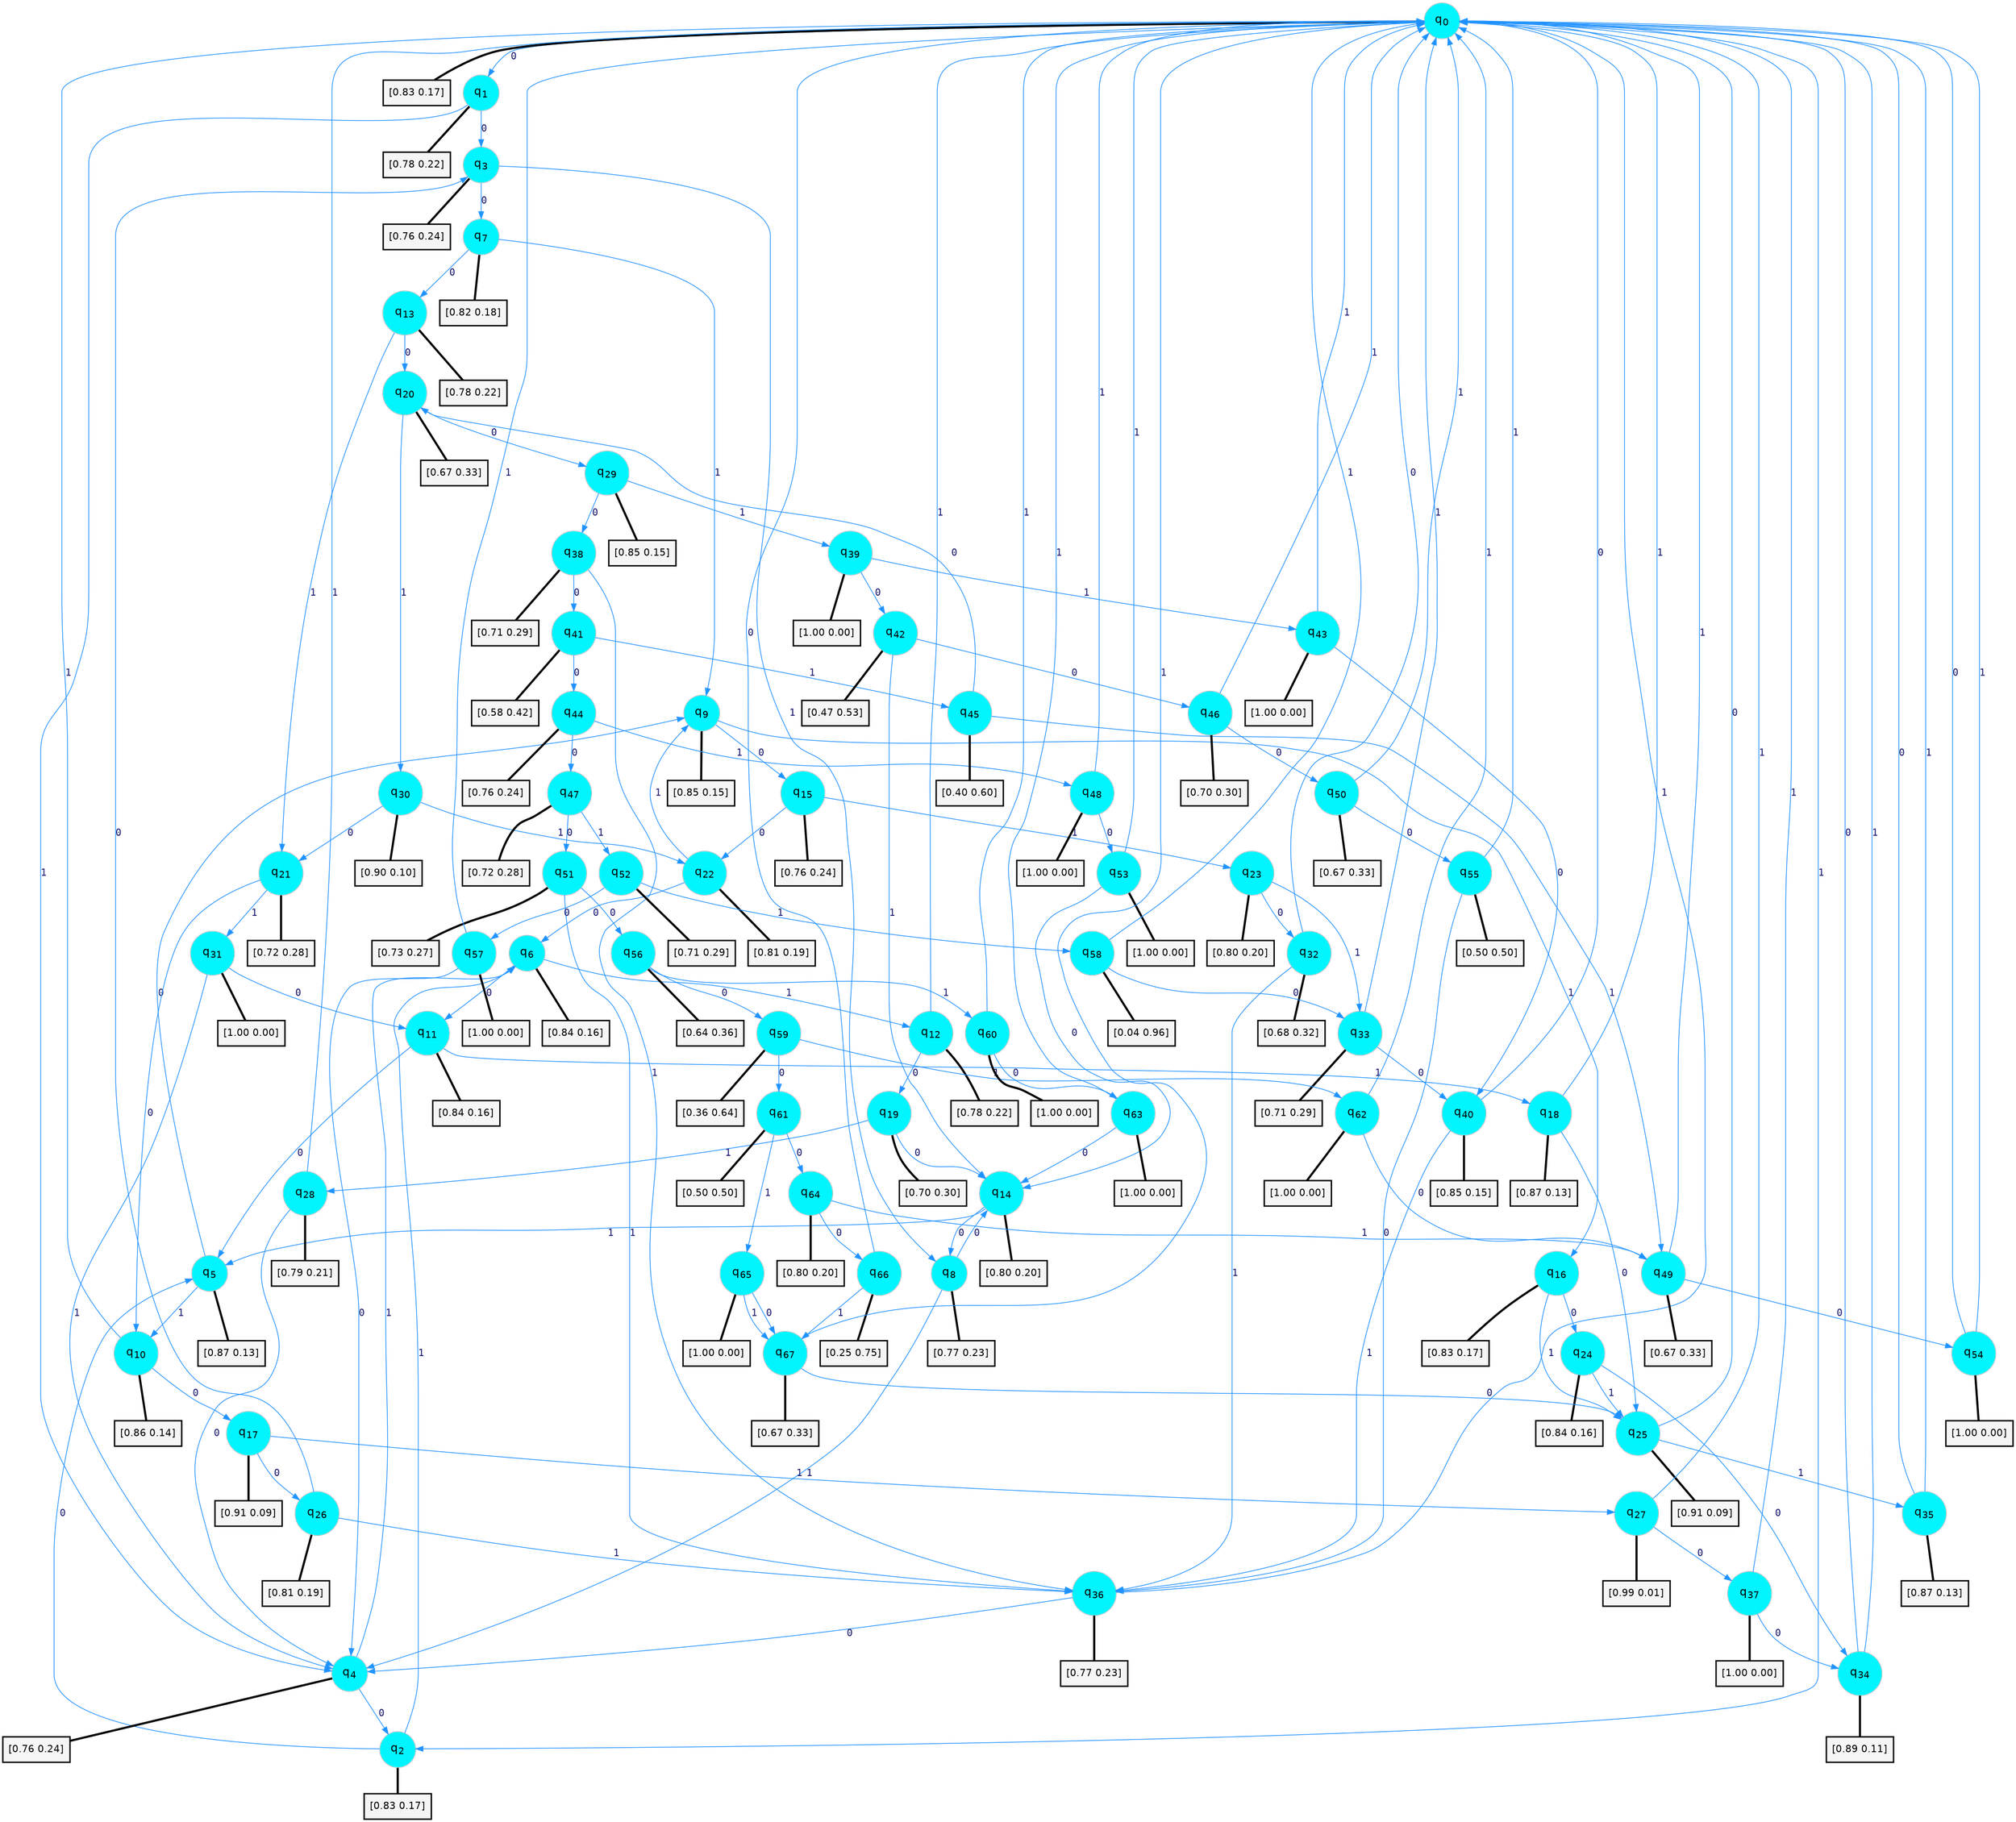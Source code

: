 digraph G {
graph [
bgcolor=transparent, dpi=300, rankdir=TD, size="40,25"];
node [
color=gray, fillcolor=turquoise1, fontcolor=black, fontname=Helvetica, fontsize=16, fontweight=bold, shape=circle, style=filled];
edge [
arrowsize=1, color=dodgerblue1, fontcolor=midnightblue, fontname=courier, fontweight=bold, penwidth=1, style=solid, weight=20];
0[label=<q<SUB>0</SUB>>];
1[label=<q<SUB>1</SUB>>];
2[label=<q<SUB>2</SUB>>];
3[label=<q<SUB>3</SUB>>];
4[label=<q<SUB>4</SUB>>];
5[label=<q<SUB>5</SUB>>];
6[label=<q<SUB>6</SUB>>];
7[label=<q<SUB>7</SUB>>];
8[label=<q<SUB>8</SUB>>];
9[label=<q<SUB>9</SUB>>];
10[label=<q<SUB>10</SUB>>];
11[label=<q<SUB>11</SUB>>];
12[label=<q<SUB>12</SUB>>];
13[label=<q<SUB>13</SUB>>];
14[label=<q<SUB>14</SUB>>];
15[label=<q<SUB>15</SUB>>];
16[label=<q<SUB>16</SUB>>];
17[label=<q<SUB>17</SUB>>];
18[label=<q<SUB>18</SUB>>];
19[label=<q<SUB>19</SUB>>];
20[label=<q<SUB>20</SUB>>];
21[label=<q<SUB>21</SUB>>];
22[label=<q<SUB>22</SUB>>];
23[label=<q<SUB>23</SUB>>];
24[label=<q<SUB>24</SUB>>];
25[label=<q<SUB>25</SUB>>];
26[label=<q<SUB>26</SUB>>];
27[label=<q<SUB>27</SUB>>];
28[label=<q<SUB>28</SUB>>];
29[label=<q<SUB>29</SUB>>];
30[label=<q<SUB>30</SUB>>];
31[label=<q<SUB>31</SUB>>];
32[label=<q<SUB>32</SUB>>];
33[label=<q<SUB>33</SUB>>];
34[label=<q<SUB>34</SUB>>];
35[label=<q<SUB>35</SUB>>];
36[label=<q<SUB>36</SUB>>];
37[label=<q<SUB>37</SUB>>];
38[label=<q<SUB>38</SUB>>];
39[label=<q<SUB>39</SUB>>];
40[label=<q<SUB>40</SUB>>];
41[label=<q<SUB>41</SUB>>];
42[label=<q<SUB>42</SUB>>];
43[label=<q<SUB>43</SUB>>];
44[label=<q<SUB>44</SUB>>];
45[label=<q<SUB>45</SUB>>];
46[label=<q<SUB>46</SUB>>];
47[label=<q<SUB>47</SUB>>];
48[label=<q<SUB>48</SUB>>];
49[label=<q<SUB>49</SUB>>];
50[label=<q<SUB>50</SUB>>];
51[label=<q<SUB>51</SUB>>];
52[label=<q<SUB>52</SUB>>];
53[label=<q<SUB>53</SUB>>];
54[label=<q<SUB>54</SUB>>];
55[label=<q<SUB>55</SUB>>];
56[label=<q<SUB>56</SUB>>];
57[label=<q<SUB>57</SUB>>];
58[label=<q<SUB>58</SUB>>];
59[label=<q<SUB>59</SUB>>];
60[label=<q<SUB>60</SUB>>];
61[label=<q<SUB>61</SUB>>];
62[label=<q<SUB>62</SUB>>];
63[label=<q<SUB>63</SUB>>];
64[label=<q<SUB>64</SUB>>];
65[label=<q<SUB>65</SUB>>];
66[label=<q<SUB>66</SUB>>];
67[label=<q<SUB>67</SUB>>];
68[label="[0.83 0.17]", shape=box,fontcolor=black, fontname=Helvetica, fontsize=14, penwidth=2, fillcolor=whitesmoke,color=black];
69[label="[0.78 0.22]", shape=box,fontcolor=black, fontname=Helvetica, fontsize=14, penwidth=2, fillcolor=whitesmoke,color=black];
70[label="[0.83 0.17]", shape=box,fontcolor=black, fontname=Helvetica, fontsize=14, penwidth=2, fillcolor=whitesmoke,color=black];
71[label="[0.76 0.24]", shape=box,fontcolor=black, fontname=Helvetica, fontsize=14, penwidth=2, fillcolor=whitesmoke,color=black];
72[label="[0.76 0.24]", shape=box,fontcolor=black, fontname=Helvetica, fontsize=14, penwidth=2, fillcolor=whitesmoke,color=black];
73[label="[0.87 0.13]", shape=box,fontcolor=black, fontname=Helvetica, fontsize=14, penwidth=2, fillcolor=whitesmoke,color=black];
74[label="[0.84 0.16]", shape=box,fontcolor=black, fontname=Helvetica, fontsize=14, penwidth=2, fillcolor=whitesmoke,color=black];
75[label="[0.82 0.18]", shape=box,fontcolor=black, fontname=Helvetica, fontsize=14, penwidth=2, fillcolor=whitesmoke,color=black];
76[label="[0.77 0.23]", shape=box,fontcolor=black, fontname=Helvetica, fontsize=14, penwidth=2, fillcolor=whitesmoke,color=black];
77[label="[0.85 0.15]", shape=box,fontcolor=black, fontname=Helvetica, fontsize=14, penwidth=2, fillcolor=whitesmoke,color=black];
78[label="[0.86 0.14]", shape=box,fontcolor=black, fontname=Helvetica, fontsize=14, penwidth=2, fillcolor=whitesmoke,color=black];
79[label="[0.84 0.16]", shape=box,fontcolor=black, fontname=Helvetica, fontsize=14, penwidth=2, fillcolor=whitesmoke,color=black];
80[label="[0.78 0.22]", shape=box,fontcolor=black, fontname=Helvetica, fontsize=14, penwidth=2, fillcolor=whitesmoke,color=black];
81[label="[0.78 0.22]", shape=box,fontcolor=black, fontname=Helvetica, fontsize=14, penwidth=2, fillcolor=whitesmoke,color=black];
82[label="[0.80 0.20]", shape=box,fontcolor=black, fontname=Helvetica, fontsize=14, penwidth=2, fillcolor=whitesmoke,color=black];
83[label="[0.76 0.24]", shape=box,fontcolor=black, fontname=Helvetica, fontsize=14, penwidth=2, fillcolor=whitesmoke,color=black];
84[label="[0.83 0.17]", shape=box,fontcolor=black, fontname=Helvetica, fontsize=14, penwidth=2, fillcolor=whitesmoke,color=black];
85[label="[0.91 0.09]", shape=box,fontcolor=black, fontname=Helvetica, fontsize=14, penwidth=2, fillcolor=whitesmoke,color=black];
86[label="[0.87 0.13]", shape=box,fontcolor=black, fontname=Helvetica, fontsize=14, penwidth=2, fillcolor=whitesmoke,color=black];
87[label="[0.70 0.30]", shape=box,fontcolor=black, fontname=Helvetica, fontsize=14, penwidth=2, fillcolor=whitesmoke,color=black];
88[label="[0.67 0.33]", shape=box,fontcolor=black, fontname=Helvetica, fontsize=14, penwidth=2, fillcolor=whitesmoke,color=black];
89[label="[0.72 0.28]", shape=box,fontcolor=black, fontname=Helvetica, fontsize=14, penwidth=2, fillcolor=whitesmoke,color=black];
90[label="[0.81 0.19]", shape=box,fontcolor=black, fontname=Helvetica, fontsize=14, penwidth=2, fillcolor=whitesmoke,color=black];
91[label="[0.80 0.20]", shape=box,fontcolor=black, fontname=Helvetica, fontsize=14, penwidth=2, fillcolor=whitesmoke,color=black];
92[label="[0.84 0.16]", shape=box,fontcolor=black, fontname=Helvetica, fontsize=14, penwidth=2, fillcolor=whitesmoke,color=black];
93[label="[0.91 0.09]", shape=box,fontcolor=black, fontname=Helvetica, fontsize=14, penwidth=2, fillcolor=whitesmoke,color=black];
94[label="[0.81 0.19]", shape=box,fontcolor=black, fontname=Helvetica, fontsize=14, penwidth=2, fillcolor=whitesmoke,color=black];
95[label="[0.99 0.01]", shape=box,fontcolor=black, fontname=Helvetica, fontsize=14, penwidth=2, fillcolor=whitesmoke,color=black];
96[label="[0.79 0.21]", shape=box,fontcolor=black, fontname=Helvetica, fontsize=14, penwidth=2, fillcolor=whitesmoke,color=black];
97[label="[0.85 0.15]", shape=box,fontcolor=black, fontname=Helvetica, fontsize=14, penwidth=2, fillcolor=whitesmoke,color=black];
98[label="[0.90 0.10]", shape=box,fontcolor=black, fontname=Helvetica, fontsize=14, penwidth=2, fillcolor=whitesmoke,color=black];
99[label="[1.00 0.00]", shape=box,fontcolor=black, fontname=Helvetica, fontsize=14, penwidth=2, fillcolor=whitesmoke,color=black];
100[label="[0.68 0.32]", shape=box,fontcolor=black, fontname=Helvetica, fontsize=14, penwidth=2, fillcolor=whitesmoke,color=black];
101[label="[0.71 0.29]", shape=box,fontcolor=black, fontname=Helvetica, fontsize=14, penwidth=2, fillcolor=whitesmoke,color=black];
102[label="[0.89 0.11]", shape=box,fontcolor=black, fontname=Helvetica, fontsize=14, penwidth=2, fillcolor=whitesmoke,color=black];
103[label="[0.87 0.13]", shape=box,fontcolor=black, fontname=Helvetica, fontsize=14, penwidth=2, fillcolor=whitesmoke,color=black];
104[label="[0.77 0.23]", shape=box,fontcolor=black, fontname=Helvetica, fontsize=14, penwidth=2, fillcolor=whitesmoke,color=black];
105[label="[1.00 0.00]", shape=box,fontcolor=black, fontname=Helvetica, fontsize=14, penwidth=2, fillcolor=whitesmoke,color=black];
106[label="[0.71 0.29]", shape=box,fontcolor=black, fontname=Helvetica, fontsize=14, penwidth=2, fillcolor=whitesmoke,color=black];
107[label="[1.00 0.00]", shape=box,fontcolor=black, fontname=Helvetica, fontsize=14, penwidth=2, fillcolor=whitesmoke,color=black];
108[label="[0.85 0.15]", shape=box,fontcolor=black, fontname=Helvetica, fontsize=14, penwidth=2, fillcolor=whitesmoke,color=black];
109[label="[0.58 0.42]", shape=box,fontcolor=black, fontname=Helvetica, fontsize=14, penwidth=2, fillcolor=whitesmoke,color=black];
110[label="[0.47 0.53]", shape=box,fontcolor=black, fontname=Helvetica, fontsize=14, penwidth=2, fillcolor=whitesmoke,color=black];
111[label="[1.00 0.00]", shape=box,fontcolor=black, fontname=Helvetica, fontsize=14, penwidth=2, fillcolor=whitesmoke,color=black];
112[label="[0.76 0.24]", shape=box,fontcolor=black, fontname=Helvetica, fontsize=14, penwidth=2, fillcolor=whitesmoke,color=black];
113[label="[0.40 0.60]", shape=box,fontcolor=black, fontname=Helvetica, fontsize=14, penwidth=2, fillcolor=whitesmoke,color=black];
114[label="[0.70 0.30]", shape=box,fontcolor=black, fontname=Helvetica, fontsize=14, penwidth=2, fillcolor=whitesmoke,color=black];
115[label="[0.72 0.28]", shape=box,fontcolor=black, fontname=Helvetica, fontsize=14, penwidth=2, fillcolor=whitesmoke,color=black];
116[label="[1.00 0.00]", shape=box,fontcolor=black, fontname=Helvetica, fontsize=14, penwidth=2, fillcolor=whitesmoke,color=black];
117[label="[0.67 0.33]", shape=box,fontcolor=black, fontname=Helvetica, fontsize=14, penwidth=2, fillcolor=whitesmoke,color=black];
118[label="[0.67 0.33]", shape=box,fontcolor=black, fontname=Helvetica, fontsize=14, penwidth=2, fillcolor=whitesmoke,color=black];
119[label="[0.73 0.27]", shape=box,fontcolor=black, fontname=Helvetica, fontsize=14, penwidth=2, fillcolor=whitesmoke,color=black];
120[label="[0.71 0.29]", shape=box,fontcolor=black, fontname=Helvetica, fontsize=14, penwidth=2, fillcolor=whitesmoke,color=black];
121[label="[1.00 0.00]", shape=box,fontcolor=black, fontname=Helvetica, fontsize=14, penwidth=2, fillcolor=whitesmoke,color=black];
122[label="[1.00 0.00]", shape=box,fontcolor=black, fontname=Helvetica, fontsize=14, penwidth=2, fillcolor=whitesmoke,color=black];
123[label="[0.50 0.50]", shape=box,fontcolor=black, fontname=Helvetica, fontsize=14, penwidth=2, fillcolor=whitesmoke,color=black];
124[label="[0.64 0.36]", shape=box,fontcolor=black, fontname=Helvetica, fontsize=14, penwidth=2, fillcolor=whitesmoke,color=black];
125[label="[1.00 0.00]", shape=box,fontcolor=black, fontname=Helvetica, fontsize=14, penwidth=2, fillcolor=whitesmoke,color=black];
126[label="[0.04 0.96]", shape=box,fontcolor=black, fontname=Helvetica, fontsize=14, penwidth=2, fillcolor=whitesmoke,color=black];
127[label="[0.36 0.64]", shape=box,fontcolor=black, fontname=Helvetica, fontsize=14, penwidth=2, fillcolor=whitesmoke,color=black];
128[label="[1.00 0.00]", shape=box,fontcolor=black, fontname=Helvetica, fontsize=14, penwidth=2, fillcolor=whitesmoke,color=black];
129[label="[0.50 0.50]", shape=box,fontcolor=black, fontname=Helvetica, fontsize=14, penwidth=2, fillcolor=whitesmoke,color=black];
130[label="[1.00 0.00]", shape=box,fontcolor=black, fontname=Helvetica, fontsize=14, penwidth=2, fillcolor=whitesmoke,color=black];
131[label="[1.00 0.00]", shape=box,fontcolor=black, fontname=Helvetica, fontsize=14, penwidth=2, fillcolor=whitesmoke,color=black];
132[label="[0.80 0.20]", shape=box,fontcolor=black, fontname=Helvetica, fontsize=14, penwidth=2, fillcolor=whitesmoke,color=black];
133[label="[1.00 0.00]", shape=box,fontcolor=black, fontname=Helvetica, fontsize=14, penwidth=2, fillcolor=whitesmoke,color=black];
134[label="[0.25 0.75]", shape=box,fontcolor=black, fontname=Helvetica, fontsize=14, penwidth=2, fillcolor=whitesmoke,color=black];
135[label="[0.67 0.33]", shape=box,fontcolor=black, fontname=Helvetica, fontsize=14, penwidth=2, fillcolor=whitesmoke,color=black];
0->1 [label=0];
0->2 [label=1];
0->68 [arrowhead=none, penwidth=3,color=black];
1->3 [label=0];
1->4 [label=1];
1->69 [arrowhead=none, penwidth=3,color=black];
2->5 [label=0];
2->6 [label=1];
2->70 [arrowhead=none, penwidth=3,color=black];
3->7 [label=0];
3->8 [label=1];
3->71 [arrowhead=none, penwidth=3,color=black];
4->2 [label=0];
4->6 [label=1];
4->72 [arrowhead=none, penwidth=3,color=black];
5->9 [label=0];
5->10 [label=1];
5->73 [arrowhead=none, penwidth=3,color=black];
6->11 [label=0];
6->12 [label=1];
6->74 [arrowhead=none, penwidth=3,color=black];
7->13 [label=0];
7->9 [label=1];
7->75 [arrowhead=none, penwidth=3,color=black];
8->14 [label=0];
8->4 [label=1];
8->76 [arrowhead=none, penwidth=3,color=black];
9->15 [label=0];
9->16 [label=1];
9->77 [arrowhead=none, penwidth=3,color=black];
10->17 [label=0];
10->0 [label=1];
10->78 [arrowhead=none, penwidth=3,color=black];
11->5 [label=0];
11->18 [label=1];
11->79 [arrowhead=none, penwidth=3,color=black];
12->19 [label=0];
12->0 [label=1];
12->80 [arrowhead=none, penwidth=3,color=black];
13->20 [label=0];
13->21 [label=1];
13->81 [arrowhead=none, penwidth=3,color=black];
14->8 [label=0];
14->5 [label=1];
14->82 [arrowhead=none, penwidth=3,color=black];
15->22 [label=0];
15->23 [label=1];
15->83 [arrowhead=none, penwidth=3,color=black];
16->24 [label=0];
16->25 [label=1];
16->84 [arrowhead=none, penwidth=3,color=black];
17->26 [label=0];
17->27 [label=1];
17->85 [arrowhead=none, penwidth=3,color=black];
18->25 [label=0];
18->0 [label=1];
18->86 [arrowhead=none, penwidth=3,color=black];
19->14 [label=0];
19->28 [label=1];
19->87 [arrowhead=none, penwidth=3,color=black];
20->29 [label=0];
20->30 [label=1];
20->88 [arrowhead=none, penwidth=3,color=black];
21->10 [label=0];
21->31 [label=1];
21->89 [arrowhead=none, penwidth=3,color=black];
22->6 [label=0];
22->9 [label=1];
22->90 [arrowhead=none, penwidth=3,color=black];
23->32 [label=0];
23->33 [label=1];
23->91 [arrowhead=none, penwidth=3,color=black];
24->34 [label=0];
24->25 [label=1];
24->92 [arrowhead=none, penwidth=3,color=black];
25->0 [label=0];
25->35 [label=1];
25->93 [arrowhead=none, penwidth=3,color=black];
26->3 [label=0];
26->36 [label=1];
26->94 [arrowhead=none, penwidth=3,color=black];
27->37 [label=0];
27->0 [label=1];
27->95 [arrowhead=none, penwidth=3,color=black];
28->4 [label=0];
28->0 [label=1];
28->96 [arrowhead=none, penwidth=3,color=black];
29->38 [label=0];
29->39 [label=1];
29->97 [arrowhead=none, penwidth=3,color=black];
30->21 [label=0];
30->22 [label=1];
30->98 [arrowhead=none, penwidth=3,color=black];
31->11 [label=0];
31->4 [label=1];
31->99 [arrowhead=none, penwidth=3,color=black];
32->0 [label=0];
32->36 [label=1];
32->100 [arrowhead=none, penwidth=3,color=black];
33->40 [label=0];
33->0 [label=1];
33->101 [arrowhead=none, penwidth=3,color=black];
34->0 [label=0];
34->0 [label=1];
34->102 [arrowhead=none, penwidth=3,color=black];
35->0 [label=0];
35->0 [label=1];
35->103 [arrowhead=none, penwidth=3,color=black];
36->4 [label=0];
36->0 [label=1];
36->104 [arrowhead=none, penwidth=3,color=black];
37->34 [label=0];
37->0 [label=1];
37->105 [arrowhead=none, penwidth=3,color=black];
38->41 [label=0];
38->36 [label=1];
38->106 [arrowhead=none, penwidth=3,color=black];
39->42 [label=0];
39->43 [label=1];
39->107 [arrowhead=none, penwidth=3,color=black];
40->0 [label=0];
40->36 [label=1];
40->108 [arrowhead=none, penwidth=3,color=black];
41->44 [label=0];
41->45 [label=1];
41->109 [arrowhead=none, penwidth=3,color=black];
42->46 [label=0];
42->14 [label=1];
42->110 [arrowhead=none, penwidth=3,color=black];
43->40 [label=0];
43->0 [label=1];
43->111 [arrowhead=none, penwidth=3,color=black];
44->47 [label=0];
44->48 [label=1];
44->112 [arrowhead=none, penwidth=3,color=black];
45->20 [label=0];
45->49 [label=1];
45->113 [arrowhead=none, penwidth=3,color=black];
46->50 [label=0];
46->0 [label=1];
46->114 [arrowhead=none, penwidth=3,color=black];
47->51 [label=0];
47->52 [label=1];
47->115 [arrowhead=none, penwidth=3,color=black];
48->53 [label=0];
48->0 [label=1];
48->116 [arrowhead=none, penwidth=3,color=black];
49->54 [label=0];
49->0 [label=1];
49->117 [arrowhead=none, penwidth=3,color=black];
50->55 [label=0];
50->0 [label=1];
50->118 [arrowhead=none, penwidth=3,color=black];
51->56 [label=0];
51->36 [label=1];
51->119 [arrowhead=none, penwidth=3,color=black];
52->57 [label=0];
52->58 [label=1];
52->120 [arrowhead=none, penwidth=3,color=black];
53->14 [label=0];
53->0 [label=1];
53->121 [arrowhead=none, penwidth=3,color=black];
54->0 [label=0];
54->0 [label=1];
54->122 [arrowhead=none, penwidth=3,color=black];
55->36 [label=0];
55->0 [label=1];
55->123 [arrowhead=none, penwidth=3,color=black];
56->59 [label=0];
56->60 [label=1];
56->124 [arrowhead=none, penwidth=3,color=black];
57->4 [label=0];
57->0 [label=1];
57->125 [arrowhead=none, penwidth=3,color=black];
58->33 [label=0];
58->0 [label=1];
58->126 [arrowhead=none, penwidth=3,color=black];
59->61 [label=0];
59->62 [label=1];
59->127 [arrowhead=none, penwidth=3,color=black];
60->63 [label=0];
60->0 [label=1];
60->128 [arrowhead=none, penwidth=3,color=black];
61->64 [label=0];
61->65 [label=1];
61->129 [arrowhead=none, penwidth=3,color=black];
62->49 [label=0];
62->0 [label=1];
62->130 [arrowhead=none, penwidth=3,color=black];
63->14 [label=0];
63->0 [label=1];
63->131 [arrowhead=none, penwidth=3,color=black];
64->66 [label=0];
64->49 [label=1];
64->132 [arrowhead=none, penwidth=3,color=black];
65->67 [label=0];
65->67 [label=1];
65->133 [arrowhead=none, penwidth=3,color=black];
66->0 [label=0];
66->67 [label=1];
66->134 [arrowhead=none, penwidth=3,color=black];
67->25 [label=0];
67->0 [label=1];
67->135 [arrowhead=none, penwidth=3,color=black];
}
